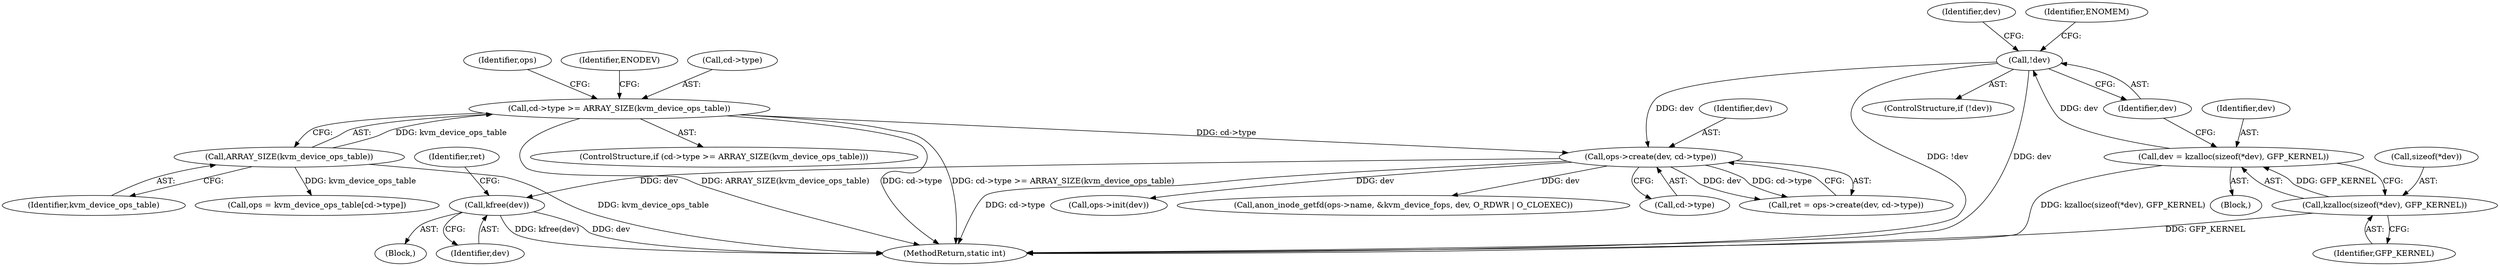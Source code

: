 digraph "0_linux_cfa39381173d5f969daf43582c95ad679189cbc9@API" {
"1000191" [label="(Call,kfree(dev))"];
"1000176" [label="(Call,ops->create(dev, cd->type))"];
"1000154" [label="(Call,!dev)"];
"1000146" [label="(Call,dev = kzalloc(sizeof(*dev), GFP_KERNEL))"];
"1000148" [label="(Call,kzalloc(sizeof(*dev), GFP_KERNEL))"];
"1000119" [label="(Call,cd->type >= ARRAY_SIZE(kvm_device_ops_table))"];
"1000123" [label="(Call,ARRAY_SIZE(kvm_device_ops_table))"];
"1000219" [label="(Call,anon_inode_getfd(ops->name, &kvm_device_fops, dev, O_RDWR | O_CLOEXEC))"];
"1000123" [label="(Call,ARRAY_SIZE(kvm_device_ops_table))"];
"1000146" [label="(Call,dev = kzalloc(sizeof(*dev), GFP_KERNEL))"];
"1000192" [label="(Identifier,dev)"];
"1000185" [label="(Block,)"];
"1000119" [label="(Call,cd->type >= ARRAY_SIZE(kvm_device_ops_table))"];
"1000161" [label="(Identifier,dev)"];
"1000155" [label="(Identifier,dev)"];
"1000176" [label="(Call,ops->create(dev, cd->type))"];
"1000124" [label="(Identifier,kvm_device_ops_table)"];
"1000177" [label="(Identifier,dev)"];
"1000147" [label="(Identifier,dev)"];
"1000152" [label="(Identifier,GFP_KERNEL)"];
"1000127" [label="(Identifier,ENODEV)"];
"1000194" [label="(Identifier,ret)"];
"1000148" [label="(Call,kzalloc(sizeof(*dev), GFP_KERNEL))"];
"1000178" [label="(Call,cd->type)"];
"1000174" [label="(Call,ret = ops->create(dev, cd->type))"];
"1000128" [label="(Call,ops = kvm_device_ops_table[cd->type])"];
"1000158" [label="(Identifier,ENOMEM)"];
"1000153" [label="(ControlStructure,if (!dev))"];
"1000191" [label="(Call,kfree(dev))"];
"1000213" [label="(Call,ops->init(dev))"];
"1000120" [label="(Call,cd->type)"];
"1000149" [label="(Call,sizeof(*dev))"];
"1000129" [label="(Identifier,ops)"];
"1000154" [label="(Call,!dev)"];
"1000118" [label="(ControlStructure,if (cd->type >= ARRAY_SIZE(kvm_device_ops_table)))"];
"1000103" [label="(Block,)"];
"1000262" [label="(MethodReturn,static int)"];
"1000191" -> "1000185"  [label="AST: "];
"1000191" -> "1000192"  [label="CFG: "];
"1000192" -> "1000191"  [label="AST: "];
"1000194" -> "1000191"  [label="CFG: "];
"1000191" -> "1000262"  [label="DDG: kfree(dev)"];
"1000191" -> "1000262"  [label="DDG: dev"];
"1000176" -> "1000191"  [label="DDG: dev"];
"1000176" -> "1000174"  [label="AST: "];
"1000176" -> "1000178"  [label="CFG: "];
"1000177" -> "1000176"  [label="AST: "];
"1000178" -> "1000176"  [label="AST: "];
"1000174" -> "1000176"  [label="CFG: "];
"1000176" -> "1000262"  [label="DDG: cd->type"];
"1000176" -> "1000174"  [label="DDG: dev"];
"1000176" -> "1000174"  [label="DDG: cd->type"];
"1000154" -> "1000176"  [label="DDG: dev"];
"1000119" -> "1000176"  [label="DDG: cd->type"];
"1000176" -> "1000213"  [label="DDG: dev"];
"1000176" -> "1000219"  [label="DDG: dev"];
"1000154" -> "1000153"  [label="AST: "];
"1000154" -> "1000155"  [label="CFG: "];
"1000155" -> "1000154"  [label="AST: "];
"1000158" -> "1000154"  [label="CFG: "];
"1000161" -> "1000154"  [label="CFG: "];
"1000154" -> "1000262"  [label="DDG: !dev"];
"1000154" -> "1000262"  [label="DDG: dev"];
"1000146" -> "1000154"  [label="DDG: dev"];
"1000146" -> "1000103"  [label="AST: "];
"1000146" -> "1000148"  [label="CFG: "];
"1000147" -> "1000146"  [label="AST: "];
"1000148" -> "1000146"  [label="AST: "];
"1000155" -> "1000146"  [label="CFG: "];
"1000146" -> "1000262"  [label="DDG: kzalloc(sizeof(*dev), GFP_KERNEL)"];
"1000148" -> "1000146"  [label="DDG: GFP_KERNEL"];
"1000148" -> "1000152"  [label="CFG: "];
"1000149" -> "1000148"  [label="AST: "];
"1000152" -> "1000148"  [label="AST: "];
"1000148" -> "1000262"  [label="DDG: GFP_KERNEL"];
"1000119" -> "1000118"  [label="AST: "];
"1000119" -> "1000123"  [label="CFG: "];
"1000120" -> "1000119"  [label="AST: "];
"1000123" -> "1000119"  [label="AST: "];
"1000127" -> "1000119"  [label="CFG: "];
"1000129" -> "1000119"  [label="CFG: "];
"1000119" -> "1000262"  [label="DDG: ARRAY_SIZE(kvm_device_ops_table)"];
"1000119" -> "1000262"  [label="DDG: cd->type"];
"1000119" -> "1000262"  [label="DDG: cd->type >= ARRAY_SIZE(kvm_device_ops_table)"];
"1000123" -> "1000119"  [label="DDG: kvm_device_ops_table"];
"1000123" -> "1000124"  [label="CFG: "];
"1000124" -> "1000123"  [label="AST: "];
"1000123" -> "1000262"  [label="DDG: kvm_device_ops_table"];
"1000123" -> "1000128"  [label="DDG: kvm_device_ops_table"];
}
